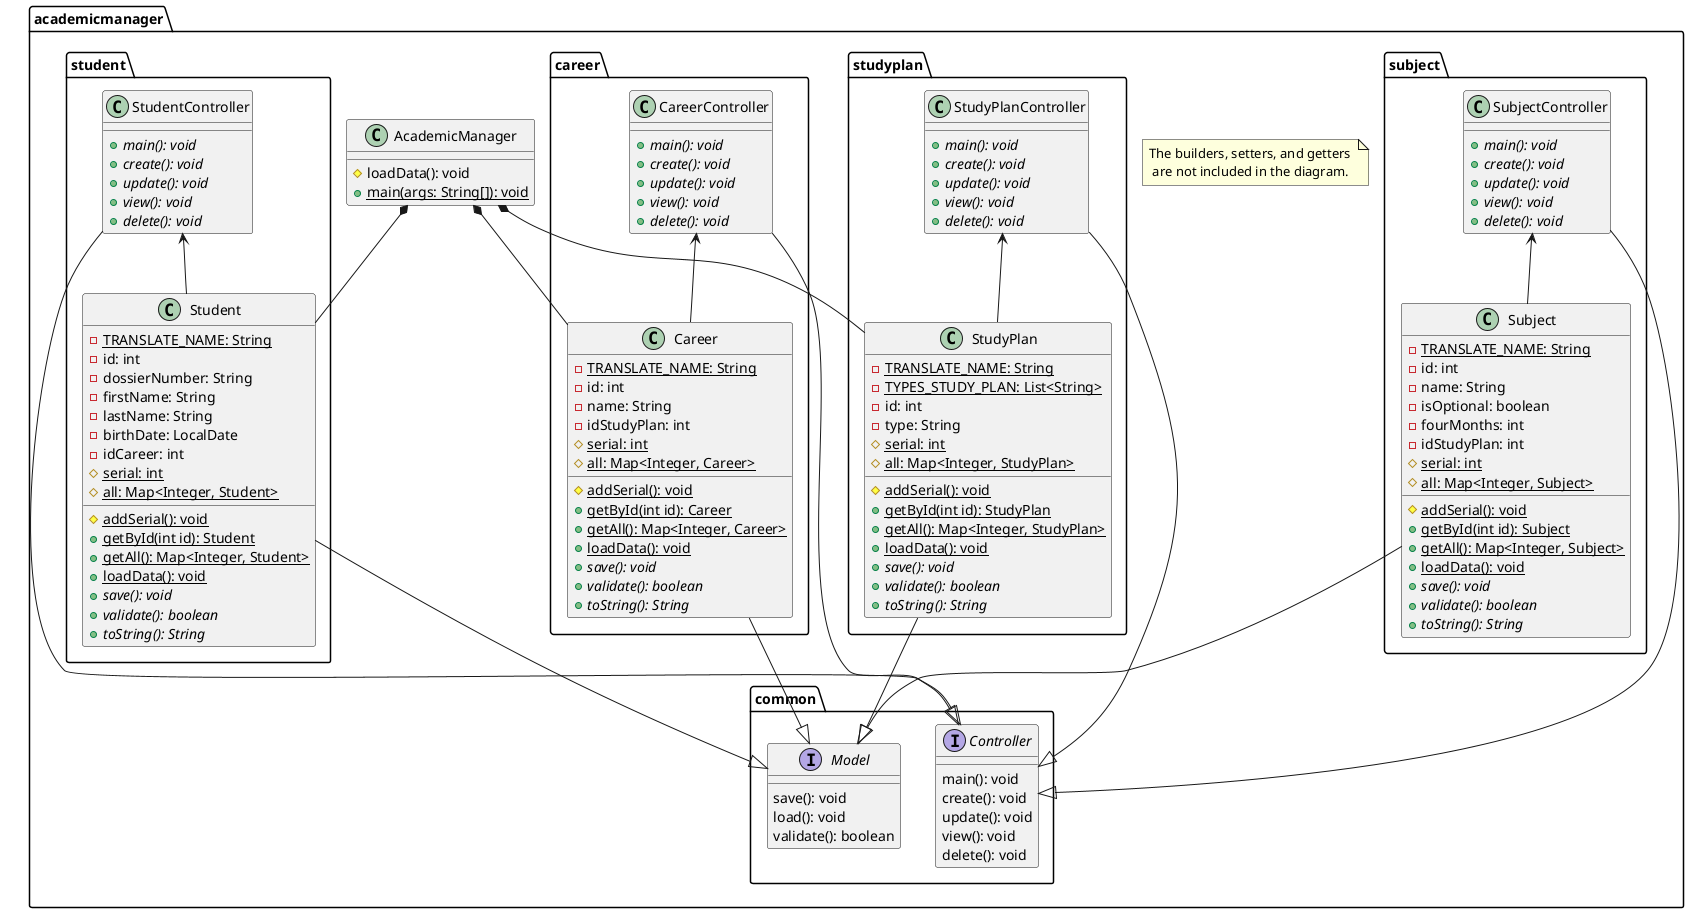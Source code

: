 @startuml AcademicManager


package academicmanager {
    note "The builders, setters, and getters \n are not included in the diagram." as N1

    class AcademicManager {
        # loadData(): void
        {static} + main(args: String[]): void
    }

    ' ==========================================================================

    package common {

        interface Model {
            save(): void
            load(): void
            validate(): boolean
        }

        interface Controller {
            main(): void
            create(): void
            update(): void
            view(): void
            delete(): void
        }

    }

    ' ==========================================================================

    package student {
        
        class Student {
            {static} - TRANSLATE_NAME: String
            - id: int
            - dossierNumber: String
            - firstName: String
            - lastName: String
            - birthDate: LocalDate
            - idCareer: int
            {static} # serial: int
            {static} # all: Map<Integer, Student>

            {static} # addSerial(): void
            {static} + getById(int id): Student
            {static} + getAll(): Map<Integer, Student>
            {static} + loadData(): void
            {abstract} + save(): void
            {abstract} + validate(): boolean
            {abstract} + toString(): String
        }

        class StudentController {
            {abstract} + main(): void
            {abstract} + create(): void
            {abstract} + update(): void
            {abstract} + view(): void
            {abstract} + delete(): void
        }

    }
    
    ' ==========================================================================

    package career {
        
        class Career {
            {static} - TRANSLATE_NAME: String
            - id: int
            - name: String
            - idStudyPlan: int
            {static} # serial: int
            {static} # all: Map<Integer, Career>

            {static} # addSerial(): void
            {static} + getById(int id): Career
            {static} + getAll(): Map<Integer, Career>
            {static} + loadData(): void
            {abstract} + save(): void
            {abstract} + validate(): boolean
            {abstract} + toString(): String
        }

        class CareerController {
            {abstract} + main(): void
            {abstract} + create(): void
            {abstract} + update(): void
            {abstract} + view(): void
            {abstract} + delete(): void
        }

    }

    ' ==========================================================================

    package studyplan {
        
        class StudyPlan {
            {static} - TRANSLATE_NAME: String
            {static} - TYPES_STUDY_PLAN: List<String>
            - id: int
            - type: String
            {static} # serial: int
            {static} # all: Map<Integer, StudyPlan>

            {static} # addSerial(): void
            {static} + getById(int id): StudyPlan
            {static} + getAll(): Map<Integer, StudyPlan>
            {static} + loadData(): void
            {abstract} + save(): void
            {abstract} + validate(): boolean
            {abstract} + toString(): String
        }

        class StudyPlanController {
            {abstract} + main(): void
            {abstract} + create(): void
            {abstract} + update(): void
            {abstract} + view(): void
            {abstract} + delete(): void
        }

    }

    package subject {
        
        class Subject {
            {static} - TRANSLATE_NAME: String
            - id: int
            - name: String
            - isOptional: boolean
            - fourMonths: int
            - idStudyPlan: int
            {static} # serial: int
            {static} # all: Map<Integer, Subject>

            {static} # addSerial(): void
            {static} + getById(int id): Subject
            {static} + getAll(): Map<Integer, Subject>
            {static} + loadData(): void
            {abstract} + save(): void
            {abstract} + validate(): boolean
            {abstract} + toString(): String
        }

        class SubjectController {
            {abstract} + main(): void
            {abstract} + create(): void
            {abstract} + update(): void
            {abstract} + view(): void
            {abstract} + delete(): void
        }

    }
}

' ==============================================================================
' conexiones de clases

' main
AcademicManager *-- Student
AcademicManager *-- Career
AcademicManager *-- StudyPlan 

' estudiantes 

Student --|> Model

StudentController --|> Controller
StudentController <-- Student

' carreras

Career --|> Model

CareerController --|> Controller
CareerController <-- Career

' plan de Estudio

StudyPlan --|> Model

StudyPlanController --|> Controller
StudyPlanController <-- StudyPlan

' carrera

Subject --|> Model

SubjectController --|> Controller
SubjectController <-- Subject

' ==============================================================================

@enduml